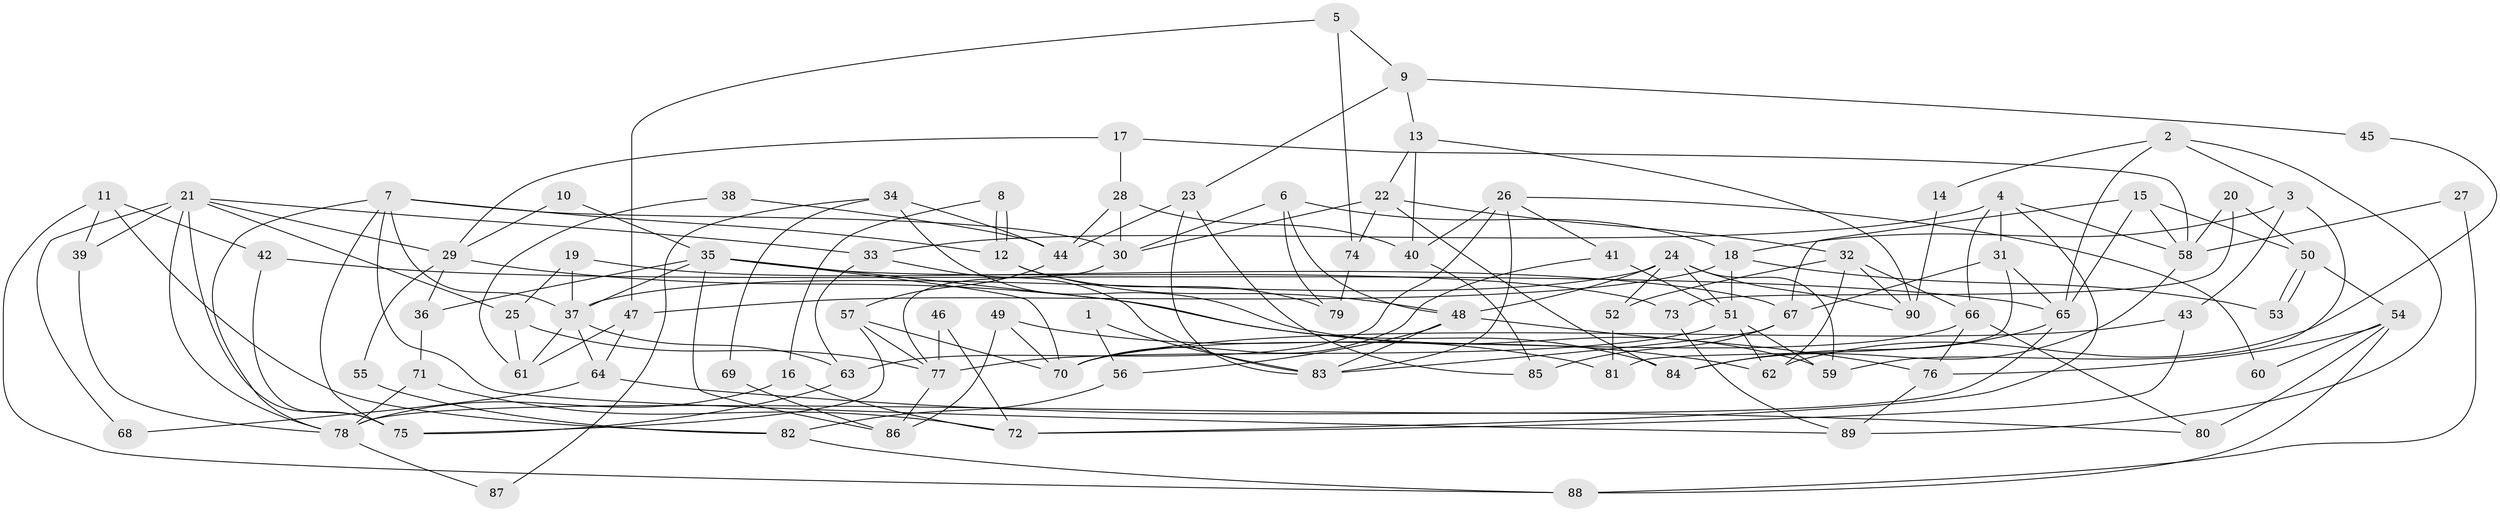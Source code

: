 // Generated by graph-tools (version 1.1) at 2025/15/03/09/25 04:15:11]
// undirected, 90 vertices, 180 edges
graph export_dot {
graph [start="1"]
  node [color=gray90,style=filled];
  1;
  2;
  3;
  4;
  5;
  6;
  7;
  8;
  9;
  10;
  11;
  12;
  13;
  14;
  15;
  16;
  17;
  18;
  19;
  20;
  21;
  22;
  23;
  24;
  25;
  26;
  27;
  28;
  29;
  30;
  31;
  32;
  33;
  34;
  35;
  36;
  37;
  38;
  39;
  40;
  41;
  42;
  43;
  44;
  45;
  46;
  47;
  48;
  49;
  50;
  51;
  52;
  53;
  54;
  55;
  56;
  57;
  58;
  59;
  60;
  61;
  62;
  63;
  64;
  65;
  66;
  67;
  68;
  69;
  70;
  71;
  72;
  73;
  74;
  75;
  76;
  77;
  78;
  79;
  80;
  81;
  82;
  83;
  84;
  85;
  86;
  87;
  88;
  89;
  90;
  1 -- 56;
  1 -- 83;
  2 -- 65;
  2 -- 3;
  2 -- 14;
  2 -- 89;
  3 -- 18;
  3 -- 59;
  3 -- 43;
  4 -- 31;
  4 -- 66;
  4 -- 33;
  4 -- 58;
  4 -- 72;
  5 -- 47;
  5 -- 9;
  5 -- 74;
  6 -- 48;
  6 -- 79;
  6 -- 18;
  6 -- 30;
  7 -- 30;
  7 -- 78;
  7 -- 12;
  7 -- 37;
  7 -- 75;
  7 -- 89;
  8 -- 12;
  8 -- 12;
  8 -- 16;
  9 -- 23;
  9 -- 13;
  9 -- 45;
  10 -- 35;
  10 -- 29;
  11 -- 42;
  11 -- 39;
  11 -- 82;
  11 -- 88;
  12 -- 48;
  12 -- 79;
  13 -- 90;
  13 -- 22;
  13 -- 40;
  14 -- 90;
  15 -- 67;
  15 -- 58;
  15 -- 50;
  15 -- 65;
  16 -- 78;
  16 -- 72;
  17 -- 58;
  17 -- 28;
  17 -- 29;
  18 -- 47;
  18 -- 51;
  18 -- 53;
  19 -- 25;
  19 -- 37;
  19 -- 67;
  20 -- 58;
  20 -- 50;
  20 -- 73;
  21 -- 78;
  21 -- 33;
  21 -- 25;
  21 -- 29;
  21 -- 39;
  21 -- 68;
  21 -- 75;
  22 -- 30;
  22 -- 32;
  22 -- 74;
  22 -- 84;
  23 -- 83;
  23 -- 85;
  23 -- 44;
  24 -- 37;
  24 -- 48;
  24 -- 51;
  24 -- 52;
  24 -- 59;
  24 -- 90;
  25 -- 77;
  25 -- 61;
  26 -- 63;
  26 -- 41;
  26 -- 40;
  26 -- 60;
  26 -- 83;
  27 -- 58;
  27 -- 88;
  28 -- 40;
  28 -- 30;
  28 -- 44;
  29 -- 36;
  29 -- 55;
  29 -- 62;
  30 -- 77;
  31 -- 65;
  31 -- 67;
  31 -- 81;
  32 -- 52;
  32 -- 62;
  32 -- 66;
  32 -- 90;
  33 -- 83;
  33 -- 63;
  34 -- 44;
  34 -- 59;
  34 -- 69;
  34 -- 87;
  35 -- 73;
  35 -- 37;
  35 -- 36;
  35 -- 70;
  35 -- 84;
  35 -- 86;
  36 -- 71;
  37 -- 63;
  37 -- 61;
  37 -- 64;
  38 -- 44;
  38 -- 61;
  39 -- 78;
  40 -- 85;
  41 -- 70;
  41 -- 51;
  42 -- 75;
  42 -- 65;
  43 -- 70;
  43 -- 72;
  44 -- 57;
  45 -- 62;
  46 -- 72;
  46 -- 77;
  47 -- 61;
  47 -- 64;
  48 -- 76;
  48 -- 56;
  48 -- 83;
  49 -- 86;
  49 -- 70;
  49 -- 81;
  50 -- 53;
  50 -- 53;
  50 -- 54;
  51 -- 59;
  51 -- 62;
  51 -- 77;
  52 -- 81;
  54 -- 76;
  54 -- 60;
  54 -- 80;
  54 -- 88;
  55 -- 82;
  56 -- 82;
  57 -- 75;
  57 -- 70;
  57 -- 77;
  58 -- 84;
  63 -- 75;
  64 -- 80;
  64 -- 68;
  65 -- 84;
  65 -- 78;
  66 -- 70;
  66 -- 76;
  66 -- 80;
  67 -- 83;
  67 -- 85;
  69 -- 86;
  71 -- 72;
  71 -- 78;
  73 -- 89;
  74 -- 79;
  76 -- 89;
  77 -- 86;
  78 -- 87;
  82 -- 88;
}
